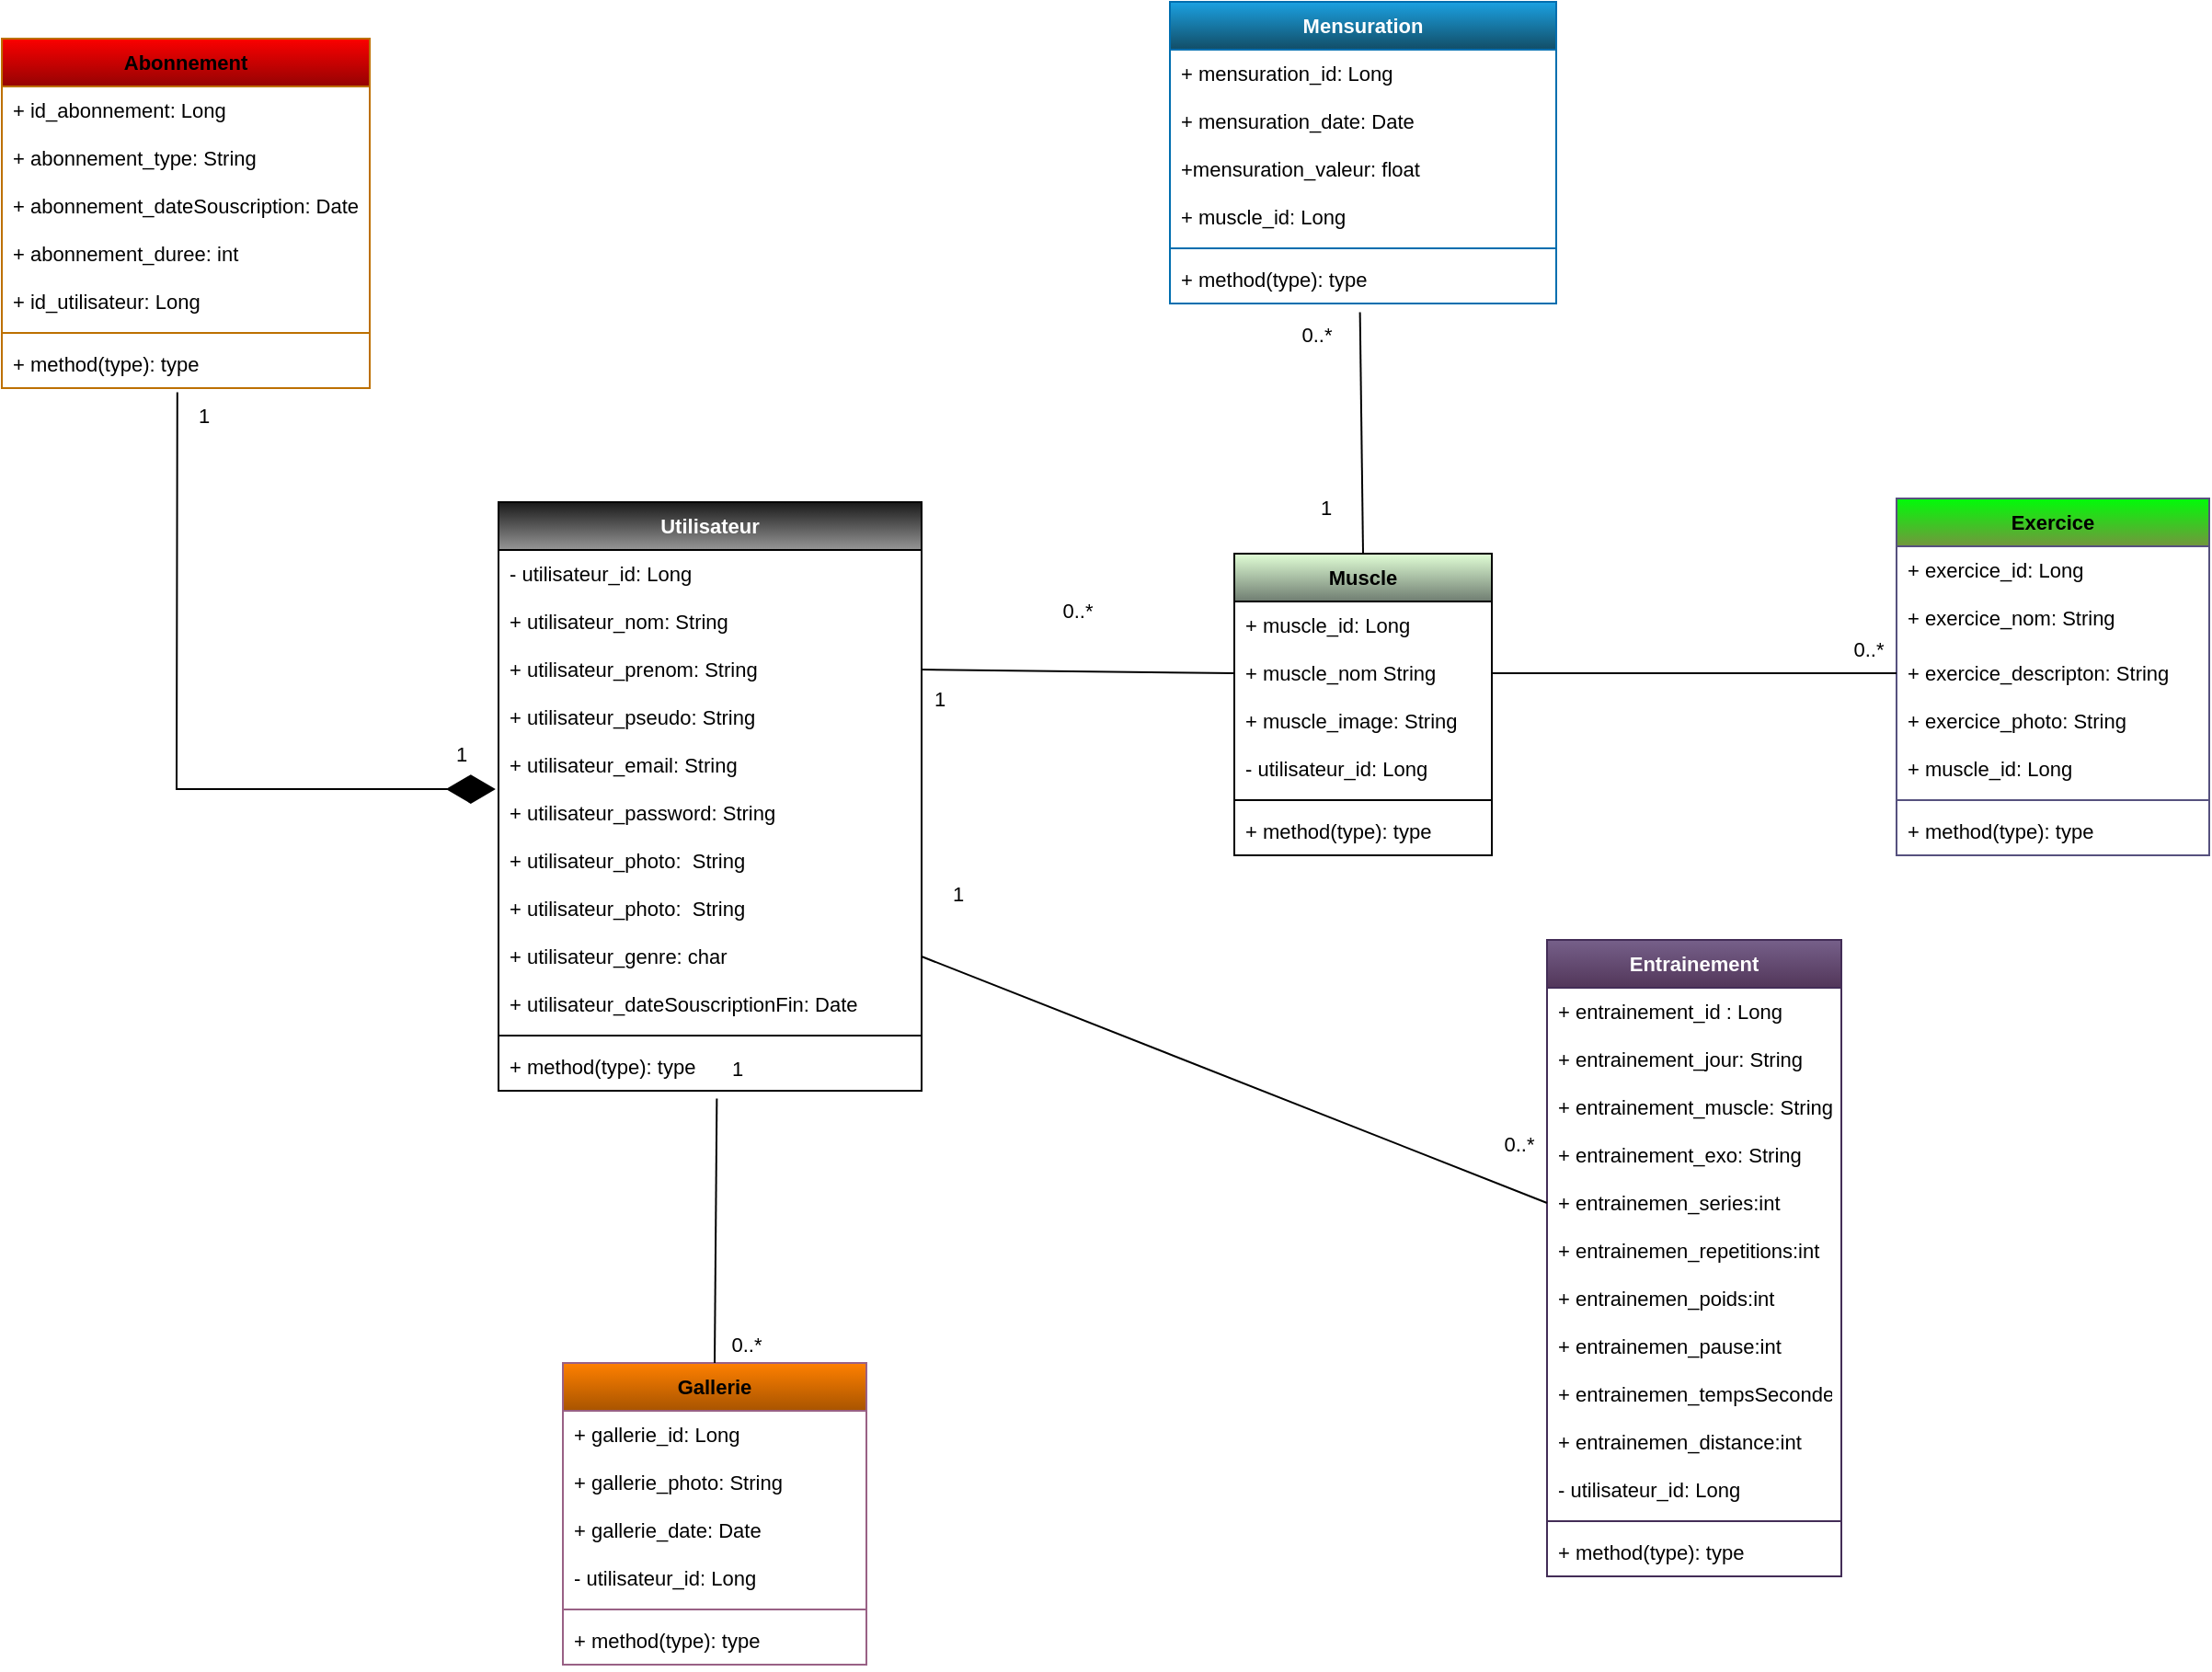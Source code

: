 <mxfile version="20.8.16" type="device"><diagram name="Page-1" id="GtJq1-gi2OG3j1ui8bxU"><mxGraphModel dx="1167" dy="1581" grid="1" gridSize="10" guides="1" tooltips="1" connect="1" arrows="1" fold="1" page="1" pageScale="1" pageWidth="1600" pageHeight="900" math="0" shadow="0"><root><mxCell id="0"/><mxCell id="1" parent="0"/><mxCell id="TCny6famTb7XUTwZRdns-1" value="Utilisateur" style="swimlane;fontStyle=1;align=center;verticalAlign=top;childLayout=stackLayout;horizontal=1;startSize=26;horizontalStack=0;resizeParent=1;resizeParentMax=0;resizeLast=0;collapsible=1;marginBottom=0;fontSize=11;labelBackgroundColor=none;labelBorderColor=none;fillColor=#191919;fontColor=#FFFFFF;gradientColor=#969696;" parent="1" vertex="1"><mxGeometry x="280" y="82" width="230" height="320" as="geometry"><mxRectangle x="230" y="80" width="100" height="30" as="alternateBounds"/></mxGeometry></mxCell><mxCell id="TCny6famTb7XUTwZRdns-2" value="- utilisateur_id: Long" style="text;strokeColor=none;fillColor=none;align=left;verticalAlign=top;spacingLeft=4;spacingRight=4;overflow=hidden;rotatable=0;points=[[0,0.5],[1,0.5]];portConstraint=eastwest;fontSize=11;" parent="TCny6famTb7XUTwZRdns-1" vertex="1"><mxGeometry y="26" width="230" height="26" as="geometry"/></mxCell><mxCell id="TCny6famTb7XUTwZRdns-3" value="+ utilisateur_nom: String" style="text;strokeColor=none;fillColor=none;align=left;verticalAlign=top;spacingLeft=4;spacingRight=4;overflow=hidden;rotatable=0;points=[[0,0.5],[1,0.5]];portConstraint=eastwest;fontSize=11;" parent="TCny6famTb7XUTwZRdns-1" vertex="1"><mxGeometry y="52" width="230" height="26" as="geometry"/></mxCell><mxCell id="TCny6famTb7XUTwZRdns-4" value="+ utilisateur_prenom: String" style="text;strokeColor=none;fillColor=none;align=left;verticalAlign=top;spacingLeft=4;spacingRight=4;overflow=hidden;rotatable=0;points=[[0,0.5],[1,0.5]];portConstraint=eastwest;fontSize=11;" parent="TCny6famTb7XUTwZRdns-1" vertex="1"><mxGeometry y="78" width="230" height="26" as="geometry"/></mxCell><mxCell id="TCny6famTb7XUTwZRdns-5" value="+ utilisateur_pseudo: String" style="text;strokeColor=none;fillColor=none;align=left;verticalAlign=top;spacingLeft=4;spacingRight=4;overflow=hidden;rotatable=0;points=[[0,0.5],[1,0.5]];portConstraint=eastwest;fontSize=11;" parent="TCny6famTb7XUTwZRdns-1" vertex="1"><mxGeometry y="104" width="230" height="26" as="geometry"/></mxCell><mxCell id="TCny6famTb7XUTwZRdns-6" value="+ utilisateur_email: String" style="text;strokeColor=none;fillColor=none;align=left;verticalAlign=top;spacingLeft=4;spacingRight=4;overflow=hidden;rotatable=0;points=[[0,0.5],[1,0.5]];portConstraint=eastwest;fontSize=11;" parent="TCny6famTb7XUTwZRdns-1" vertex="1"><mxGeometry y="130" width="230" height="26" as="geometry"/></mxCell><mxCell id="TCny6famTb7XUTwZRdns-8" value="+ utilisateur_password: String" style="text;strokeColor=none;fillColor=none;align=left;verticalAlign=top;spacingLeft=4;spacingRight=4;overflow=hidden;rotatable=0;points=[[0,0.5],[1,0.5]];portConstraint=eastwest;fontSize=11;" parent="TCny6famTb7XUTwZRdns-1" vertex="1"><mxGeometry y="156" width="230" height="26" as="geometry"/></mxCell><mxCell id="aJdgNCw2ylLCIcJ6jW31-4" value="+ utilisateur_photo:  String" style="text;strokeColor=none;fillColor=none;align=left;verticalAlign=top;spacingLeft=4;spacingRight=4;overflow=hidden;rotatable=0;points=[[0,0.5],[1,0.5]];portConstraint=eastwest;fontSize=11;" vertex="1" parent="TCny6famTb7XUTwZRdns-1"><mxGeometry y="182" width="230" height="26" as="geometry"/></mxCell><mxCell id="TCny6famTb7XUTwZRdns-9" value="+ utilisateur_photo:  String" style="text;strokeColor=none;fillColor=none;align=left;verticalAlign=top;spacingLeft=4;spacingRight=4;overflow=hidden;rotatable=0;points=[[0,0.5],[1,0.5]];portConstraint=eastwest;fontSize=11;" parent="TCny6famTb7XUTwZRdns-1" vertex="1"><mxGeometry y="208" width="230" height="26" as="geometry"/></mxCell><mxCell id="TCny6famTb7XUTwZRdns-10" value="+ utilisateur_genre: char" style="text;strokeColor=none;fillColor=none;align=left;verticalAlign=top;spacingLeft=4;spacingRight=4;overflow=hidden;rotatable=0;points=[[0,0.5],[1,0.5]];portConstraint=eastwest;fontSize=11;" parent="TCny6famTb7XUTwZRdns-1" vertex="1"><mxGeometry y="234" width="230" height="26" as="geometry"/></mxCell><mxCell id="TCny6famTb7XUTwZRdns-11" value="+ utilisateur_dateSouscriptionFin: Date" style="text;strokeColor=none;fillColor=none;align=left;verticalAlign=top;spacingLeft=4;spacingRight=4;overflow=hidden;rotatable=0;points=[[0,0.5],[1,0.5]];portConstraint=eastwest;labelBackgroundColor=#FFFFFF;labelBorderColor=none;fontSize=11;fontColor=#000000;" parent="TCny6famTb7XUTwZRdns-1" vertex="1"><mxGeometry y="260" width="230" height="26" as="geometry"/></mxCell><mxCell id="TCny6famTb7XUTwZRdns-12" value="" style="line;strokeWidth=1;fillColor=none;align=left;verticalAlign=middle;spacingTop=-1;spacingLeft=3;spacingRight=3;rotatable=0;labelPosition=right;points=[];portConstraint=eastwest;strokeColor=inherit;fontSize=11;" parent="TCny6famTb7XUTwZRdns-1" vertex="1"><mxGeometry y="286" width="230" height="8" as="geometry"/></mxCell><mxCell id="TCny6famTb7XUTwZRdns-13" value="+ method(type): type" style="text;strokeColor=none;fillColor=none;align=left;verticalAlign=top;spacingLeft=4;spacingRight=4;overflow=hidden;rotatable=0;points=[[0,0.5],[1,0.5]];portConstraint=eastwest;fontSize=11;" parent="TCny6famTb7XUTwZRdns-1" vertex="1"><mxGeometry y="294" width="230" height="26" as="geometry"/></mxCell><mxCell id="TCny6famTb7XUTwZRdns-14" value="Abonnement" style="swimlane;fontStyle=1;align=center;verticalAlign=top;childLayout=stackLayout;horizontal=1;startSize=26;horizontalStack=0;resizeParent=1;resizeParentMax=0;resizeLast=0;collapsible=1;marginBottom=0;fillColor=#FC0000;strokeColor=#BD7000;fontColor=#000000;gradientColor=#940303;fontSize=11;" parent="1" vertex="1"><mxGeometry x="10" y="-170" width="200" height="190" as="geometry"/></mxCell><mxCell id="TCny6famTb7XUTwZRdns-15" value="+ id_abonnement: Long" style="text;strokeColor=none;fillColor=none;align=left;verticalAlign=top;spacingLeft=4;spacingRight=4;overflow=hidden;rotatable=0;points=[[0,0.5],[1,0.5]];portConstraint=eastwest;fontSize=11;" parent="TCny6famTb7XUTwZRdns-14" vertex="1"><mxGeometry y="26" width="200" height="26" as="geometry"/></mxCell><mxCell id="TCny6famTb7XUTwZRdns-16" value="+ abonnement_type: String" style="text;strokeColor=none;fillColor=none;align=left;verticalAlign=top;spacingLeft=4;spacingRight=4;overflow=hidden;rotatable=0;points=[[0,0.5],[1,0.5]];portConstraint=eastwest;fontSize=11;" parent="TCny6famTb7XUTwZRdns-14" vertex="1"><mxGeometry y="52" width="200" height="26" as="geometry"/></mxCell><mxCell id="TCny6famTb7XUTwZRdns-17" value="+ abonnement_dateSouscription: Date" style="text;strokeColor=none;fillColor=none;align=left;verticalAlign=top;spacingLeft=4;spacingRight=4;overflow=hidden;rotatable=0;points=[[0,0.5],[1,0.5]];portConstraint=eastwest;labelBackgroundColor=#FFFFFF;labelBorderColor=none;fontSize=11;fontColor=#000000;" parent="TCny6famTb7XUTwZRdns-14" vertex="1"><mxGeometry y="78" width="200" height="26" as="geometry"/></mxCell><mxCell id="TCny6famTb7XUTwZRdns-18" value="+ abonnement_duree: int" style="text;strokeColor=none;fillColor=none;align=left;verticalAlign=top;spacingLeft=4;spacingRight=4;overflow=hidden;rotatable=0;points=[[0,0.5],[1,0.5]];portConstraint=eastwest;labelBackgroundColor=#FFFFFF;labelBorderColor=none;fontSize=11;fontColor=#000000;" parent="TCny6famTb7XUTwZRdns-14" vertex="1"><mxGeometry y="104" width="200" height="26" as="geometry"/></mxCell><mxCell id="TCny6famTb7XUTwZRdns-19" value="+ id_utilisateur: Long" style="text;strokeColor=none;fillColor=none;align=left;verticalAlign=top;spacingLeft=4;spacingRight=4;overflow=hidden;rotatable=0;points=[[0,0.5],[1,0.5]];portConstraint=eastwest;fontSize=11;" parent="TCny6famTb7XUTwZRdns-14" vertex="1"><mxGeometry y="130" width="200" height="26" as="geometry"/></mxCell><mxCell id="TCny6famTb7XUTwZRdns-20" value="" style="line;strokeWidth=1;fillColor=none;align=left;verticalAlign=middle;spacingTop=-1;spacingLeft=3;spacingRight=3;rotatable=0;labelPosition=right;points=[];portConstraint=eastwest;strokeColor=inherit;fontSize=11;" parent="TCny6famTb7XUTwZRdns-14" vertex="1"><mxGeometry y="156" width="200" height="8" as="geometry"/></mxCell><mxCell id="TCny6famTb7XUTwZRdns-21" value="+ method(type): type" style="text;strokeColor=none;fillColor=none;align=left;verticalAlign=top;spacingLeft=4;spacingRight=4;overflow=hidden;rotatable=0;points=[[0,0.5],[1,0.5]];portConstraint=eastwest;fontSize=11;" parent="TCny6famTb7XUTwZRdns-14" vertex="1"><mxGeometry y="164" width="200" height="26" as="geometry"/></mxCell><mxCell id="TCny6famTb7XUTwZRdns-22" value="Gallerie" style="swimlane;fontStyle=1;align=center;verticalAlign=top;childLayout=stackLayout;horizontal=1;startSize=26;horizontalStack=0;resizeParent=1;resizeParentMax=0;resizeLast=0;collapsible=1;marginBottom=0;fillColor=#FF8000;strokeColor=#996185;gradientColor=#A85400;fontSize=11;" parent="1" vertex="1"><mxGeometry x="315" y="550" width="165" height="164" as="geometry"/></mxCell><mxCell id="TCny6famTb7XUTwZRdns-23" value="+ gallerie_id: Long" style="text;strokeColor=none;fillColor=none;align=left;verticalAlign=top;spacingLeft=4;spacingRight=4;overflow=hidden;rotatable=0;points=[[0,0.5],[1,0.5]];portConstraint=eastwest;fontSize=11;" parent="TCny6famTb7XUTwZRdns-22" vertex="1"><mxGeometry y="26" width="165" height="26" as="geometry"/></mxCell><mxCell id="TCny6famTb7XUTwZRdns-24" value="+ gallerie_photo: String" style="text;strokeColor=none;fillColor=none;align=left;verticalAlign=top;spacingLeft=4;spacingRight=4;overflow=hidden;rotatable=0;points=[[0,0.5],[1,0.5]];portConstraint=eastwest;fontSize=11;" parent="TCny6famTb7XUTwZRdns-22" vertex="1"><mxGeometry y="52" width="165" height="26" as="geometry"/></mxCell><mxCell id="TCny6famTb7XUTwZRdns-25" value="+ gallerie_date: Date" style="text;strokeColor=none;fillColor=none;align=left;verticalAlign=top;spacingLeft=4;spacingRight=4;overflow=hidden;rotatable=0;points=[[0,0.5],[1,0.5]];portConstraint=eastwest;fontSize=11;" parent="TCny6famTb7XUTwZRdns-22" vertex="1"><mxGeometry y="78" width="165" height="26" as="geometry"/></mxCell><mxCell id="TCny6famTb7XUTwZRdns-123" value="- utilisateur_id: Long" style="text;strokeColor=none;fillColor=none;align=left;verticalAlign=top;spacingLeft=4;spacingRight=4;overflow=hidden;rotatable=0;points=[[0,0.5],[1,0.5]];portConstraint=eastwest;fontSize=11;" parent="TCny6famTb7XUTwZRdns-22" vertex="1"><mxGeometry y="104" width="165" height="26" as="geometry"/></mxCell><mxCell id="TCny6famTb7XUTwZRdns-27" value="" style="line;strokeWidth=1;fillColor=none;align=left;verticalAlign=middle;spacingTop=-1;spacingLeft=3;spacingRight=3;rotatable=0;labelPosition=right;points=[];portConstraint=eastwest;strokeColor=inherit;fontSize=11;" parent="TCny6famTb7XUTwZRdns-22" vertex="1"><mxGeometry y="130" width="165" height="8" as="geometry"/></mxCell><mxCell id="TCny6famTb7XUTwZRdns-28" value="+ method(type): type" style="text;strokeColor=none;fillColor=none;align=left;verticalAlign=top;spacingLeft=4;spacingRight=4;overflow=hidden;rotatable=0;points=[[0,0.5],[1,0.5]];portConstraint=eastwest;fontSize=11;" parent="TCny6famTb7XUTwZRdns-22" vertex="1"><mxGeometry y="138" width="165" height="26" as="geometry"/></mxCell><mxCell id="TCny6famTb7XUTwZRdns-47" value="Entrainement" style="swimlane;fontStyle=1;align=center;verticalAlign=top;childLayout=stackLayout;horizontal=1;startSize=26;horizontalStack=0;resizeParent=1;resizeParentMax=0;resizeLast=0;collapsible=1;marginBottom=0;fillColor=#76608A;fontColor=#ffffff;strokeColor=#432D57;gradientColor=#523659;fontSize=11;" parent="1" vertex="1"><mxGeometry x="850" y="320" width="160" height="346" as="geometry"/></mxCell><mxCell id="TCny6famTb7XUTwZRdns-48" value="+ entrainement_id : Long" style="text;strokeColor=none;fillColor=none;align=left;verticalAlign=top;spacingLeft=4;spacingRight=4;overflow=hidden;rotatable=0;points=[[0,0.5],[1,0.5]];portConstraint=eastwest;fontSize=11;" parent="TCny6famTb7XUTwZRdns-47" vertex="1"><mxGeometry y="26" width="160" height="26" as="geometry"/></mxCell><mxCell id="TCny6famTb7XUTwZRdns-49" value="+ entrainement_jour: String" style="text;strokeColor=none;fillColor=none;align=left;verticalAlign=top;spacingLeft=4;spacingRight=4;overflow=hidden;rotatable=0;points=[[0,0.5],[1,0.5]];portConstraint=eastwest;fontSize=11;" parent="TCny6famTb7XUTwZRdns-47" vertex="1"><mxGeometry y="52" width="160" height="26" as="geometry"/></mxCell><mxCell id="eXZTXSja8pm-7ieXgw4r-3" value="+ entrainement_muscle: String" style="text;strokeColor=none;fillColor=none;align=left;verticalAlign=top;spacingLeft=4;spacingRight=4;overflow=hidden;rotatable=0;points=[[0,0.5],[1,0.5]];portConstraint=eastwest;fontSize=11;" parent="TCny6famTb7XUTwZRdns-47" vertex="1"><mxGeometry y="78" width="160" height="26" as="geometry"/></mxCell><mxCell id="eXZTXSja8pm-7ieXgw4r-4" value="+ entrainement_exo: String" style="text;strokeColor=none;fillColor=none;align=left;verticalAlign=top;spacingLeft=4;spacingRight=4;overflow=hidden;rotatable=0;points=[[0,0.5],[1,0.5]];portConstraint=eastwest;fontSize=11;" parent="TCny6famTb7XUTwZRdns-47" vertex="1"><mxGeometry y="104" width="160" height="26" as="geometry"/></mxCell><mxCell id="TCny6famTb7XUTwZRdns-61" value="+ entrainemen_series:int" style="text;strokeColor=none;fillColor=none;align=left;verticalAlign=top;spacingLeft=4;spacingRight=4;overflow=hidden;rotatable=0;points=[[0,0.5],[1,0.5]];portConstraint=eastwest;fontSize=11;" parent="TCny6famTb7XUTwZRdns-47" vertex="1"><mxGeometry y="130" width="160" height="26" as="geometry"/></mxCell><mxCell id="TCny6famTb7XUTwZRdns-62" value="+ entrainemen_repetitions:int" style="text;strokeColor=none;fillColor=none;align=left;verticalAlign=top;spacingLeft=4;spacingRight=4;overflow=hidden;rotatable=0;points=[[0,0.5],[1,0.5]];portConstraint=eastwest;fontSize=11;" parent="TCny6famTb7XUTwZRdns-47" vertex="1"><mxGeometry y="156" width="160" height="26" as="geometry"/></mxCell><mxCell id="TCny6famTb7XUTwZRdns-60" value="+ entrainemen_poids:int" style="text;strokeColor=none;fillColor=none;align=left;verticalAlign=top;spacingLeft=4;spacingRight=4;overflow=hidden;rotatable=0;points=[[0,0.5],[1,0.5]];portConstraint=eastwest;fontSize=11;" parent="TCny6famTb7XUTwZRdns-47" vertex="1"><mxGeometry y="182" width="160" height="26" as="geometry"/></mxCell><mxCell id="TCny6famTb7XUTwZRdns-63" value="+ entrainemen_pause:int" style="text;strokeColor=none;fillColor=none;align=left;verticalAlign=top;spacingLeft=4;spacingRight=4;overflow=hidden;rotatable=0;points=[[0,0.5],[1,0.5]];portConstraint=eastwest;fontSize=11;" parent="TCny6famTb7XUTwZRdns-47" vertex="1"><mxGeometry y="208" width="160" height="26" as="geometry"/></mxCell><mxCell id="TCny6famTb7XUTwZRdns-64" value="+ entrainemen_tempsSecondes:int" style="text;strokeColor=none;fillColor=none;align=left;verticalAlign=top;spacingLeft=4;spacingRight=4;overflow=hidden;rotatable=0;points=[[0,0.5],[1,0.5]];portConstraint=eastwest;fontSize=11;" parent="TCny6famTb7XUTwZRdns-47" vertex="1"><mxGeometry y="234" width="160" height="26" as="geometry"/></mxCell><mxCell id="TCny6famTb7XUTwZRdns-65" value="+ entrainemen_distance:int" style="text;strokeColor=none;fillColor=none;align=left;verticalAlign=top;spacingLeft=4;spacingRight=4;overflow=hidden;rotatable=0;points=[[0,0.5],[1,0.5]];portConstraint=eastwest;fontSize=11;" parent="TCny6famTb7XUTwZRdns-47" vertex="1"><mxGeometry y="260" width="160" height="26" as="geometry"/></mxCell><mxCell id="eXZTXSja8pm-7ieXgw4r-2" value="- utilisateur_id: Long" style="text;strokeColor=none;fillColor=none;align=left;verticalAlign=top;spacingLeft=4;spacingRight=4;overflow=hidden;rotatable=0;points=[[0,0.5],[1,0.5]];portConstraint=eastwest;fontSize=11;" parent="TCny6famTb7XUTwZRdns-47" vertex="1"><mxGeometry y="286" width="160" height="26" as="geometry"/></mxCell><mxCell id="TCny6famTb7XUTwZRdns-55" value="" style="line;strokeWidth=1;fillColor=none;align=left;verticalAlign=middle;spacingTop=-1;spacingLeft=3;spacingRight=3;rotatable=0;labelPosition=right;points=[];portConstraint=eastwest;strokeColor=inherit;fontSize=11;" parent="TCny6famTb7XUTwZRdns-47" vertex="1"><mxGeometry y="312" width="160" height="8" as="geometry"/></mxCell><mxCell id="TCny6famTb7XUTwZRdns-56" value="+ method(type): type" style="text;strokeColor=none;fillColor=none;align=left;verticalAlign=top;spacingLeft=4;spacingRight=4;overflow=hidden;rotatable=0;points=[[0,0.5],[1,0.5]];portConstraint=eastwest;fontSize=11;" parent="TCny6famTb7XUTwZRdns-47" vertex="1"><mxGeometry y="320" width="160" height="26" as="geometry"/></mxCell><mxCell id="TCny6famTb7XUTwZRdns-68" value="Exercice" style="swimlane;fontStyle=1;align=center;verticalAlign=top;childLayout=stackLayout;horizontal=1;startSize=26;horizontalStack=0;resizeParent=1;resizeParentMax=0;resizeLast=0;collapsible=1;marginBottom=0;fillColor=#00FC08;strokeColor=#56517e;gradientColor=#73963D;fontSize=11;" parent="1" vertex="1"><mxGeometry x="1040" y="80" width="170" height="194" as="geometry"/></mxCell><mxCell id="TCny6famTb7XUTwZRdns-69" value="+ exercice_id: Long" style="text;strokeColor=none;fillColor=none;align=left;verticalAlign=top;spacingLeft=4;spacingRight=4;overflow=hidden;rotatable=0;points=[[0,0.5],[1,0.5]];portConstraint=eastwest;fontSize=11;" parent="TCny6famTb7XUTwZRdns-68" vertex="1"><mxGeometry y="26" width="170" height="26" as="geometry"/></mxCell><mxCell id="TCny6famTb7XUTwZRdns-70" value="+ exercice_nom: String" style="text;strokeColor=none;fillColor=none;align=left;verticalAlign=top;spacingLeft=4;spacingRight=4;overflow=hidden;rotatable=0;points=[[0,0.5],[1,0.5]];portConstraint=eastwest;fontSize=11;" parent="TCny6famTb7XUTwZRdns-68" vertex="1"><mxGeometry y="52" width="170" height="30" as="geometry"/></mxCell><mxCell id="TCny6famTb7XUTwZRdns-71" value="+ exercice_descripton: String" style="text;strokeColor=none;fillColor=none;align=left;verticalAlign=top;spacingLeft=4;spacingRight=4;overflow=hidden;rotatable=0;points=[[0,0.5],[1,0.5]];portConstraint=eastwest;fontSize=11;" parent="TCny6famTb7XUTwZRdns-68" vertex="1"><mxGeometry y="82" width="170" height="26" as="geometry"/></mxCell><mxCell id="TCny6famTb7XUTwZRdns-72" value="+ exercice_photo: String&#10;" style="text;strokeColor=none;fillColor=none;align=left;verticalAlign=top;spacingLeft=4;spacingRight=4;overflow=hidden;rotatable=0;points=[[0,0.5],[1,0.5]];portConstraint=eastwest;fontSize=11;" parent="TCny6famTb7XUTwZRdns-68" vertex="1"><mxGeometry y="108" width="170" height="26" as="geometry"/></mxCell><mxCell id="TCny6famTb7XUTwZRdns-120" value="+ muscle_id: Long" style="text;strokeColor=none;fillColor=none;align=left;verticalAlign=top;spacingLeft=4;spacingRight=4;overflow=hidden;rotatable=0;points=[[0,0.5],[1,0.5]];portConstraint=eastwest;fontSize=11;" parent="TCny6famTb7XUTwZRdns-68" vertex="1"><mxGeometry y="134" width="170" height="26" as="geometry"/></mxCell><mxCell id="TCny6famTb7XUTwZRdns-75" value="" style="line;strokeWidth=1;fillColor=none;align=left;verticalAlign=middle;spacingTop=-1;spacingLeft=3;spacingRight=3;rotatable=0;labelPosition=right;points=[];portConstraint=eastwest;strokeColor=inherit;fontSize=11;" parent="TCny6famTb7XUTwZRdns-68" vertex="1"><mxGeometry y="160" width="170" height="8" as="geometry"/></mxCell><mxCell id="TCny6famTb7XUTwZRdns-76" value="+ method(type): type" style="text;strokeColor=none;fillColor=none;align=left;verticalAlign=top;spacingLeft=4;spacingRight=4;overflow=hidden;rotatable=0;points=[[0,0.5],[1,0.5]];portConstraint=eastwest;fontSize=11;" parent="TCny6famTb7XUTwZRdns-68" vertex="1"><mxGeometry y="168" width="170" height="26" as="geometry"/></mxCell><mxCell id="TCny6famTb7XUTwZRdns-77" value="Muscle" style="swimlane;fontStyle=1;align=center;verticalAlign=top;childLayout=stackLayout;horizontal=1;startSize=26;horizontalStack=0;resizeParent=1;resizeParentMax=0;resizeLast=0;collapsible=1;marginBottom=0;fillColor=#E1FFD6;gradientColor=#6F7D71;fontSize=11;" parent="1" vertex="1"><mxGeometry x="680" y="110" width="140" height="164" as="geometry"/></mxCell><mxCell id="TCny6famTb7XUTwZRdns-78" value="+ muscle_id: Long" style="text;strokeColor=none;fillColor=none;align=left;verticalAlign=top;spacingLeft=4;spacingRight=4;overflow=hidden;rotatable=0;points=[[0,0.5],[1,0.5]];portConstraint=eastwest;fontSize=11;" parent="TCny6famTb7XUTwZRdns-77" vertex="1"><mxGeometry y="26" width="140" height="26" as="geometry"/></mxCell><mxCell id="TCny6famTb7XUTwZRdns-79" value="+ muscle_nom String" style="text;strokeColor=none;fillColor=none;align=left;verticalAlign=top;spacingLeft=4;spacingRight=4;overflow=hidden;rotatable=0;points=[[0,0.5],[1,0.5]];portConstraint=eastwest;fontSize=11;" parent="TCny6famTb7XUTwZRdns-77" vertex="1"><mxGeometry y="52" width="140" height="26" as="geometry"/></mxCell><mxCell id="TCny6famTb7XUTwZRdns-80" value="+ muscle_image: String" style="text;strokeColor=none;fillColor=none;align=left;verticalAlign=top;spacingLeft=4;spacingRight=4;overflow=hidden;rotatable=0;points=[[0,0.5],[1,0.5]];portConstraint=eastwest;fontSize=11;" parent="TCny6famTb7XUTwZRdns-77" vertex="1"><mxGeometry y="78" width="140" height="26" as="geometry"/></mxCell><mxCell id="TCny6famTb7XUTwZRdns-121" value="- utilisateur_id: Long" style="text;strokeColor=none;fillColor=none;align=left;verticalAlign=top;spacingLeft=4;spacingRight=4;overflow=hidden;rotatable=0;points=[[0,0.5],[1,0.5]];portConstraint=eastwest;fontSize=11;" parent="TCny6famTb7XUTwZRdns-77" vertex="1"><mxGeometry y="104" width="140" height="26" as="geometry"/></mxCell><mxCell id="TCny6famTb7XUTwZRdns-81" value="" style="line;strokeWidth=1;fillColor=none;align=left;verticalAlign=middle;spacingTop=-1;spacingLeft=3;spacingRight=3;rotatable=0;labelPosition=right;points=[];portConstraint=eastwest;strokeColor=inherit;fontSize=11;" parent="TCny6famTb7XUTwZRdns-77" vertex="1"><mxGeometry y="130" width="140" height="8" as="geometry"/></mxCell><mxCell id="TCny6famTb7XUTwZRdns-82" value="+ method(type): type" style="text;strokeColor=none;fillColor=none;align=left;verticalAlign=top;spacingLeft=4;spacingRight=4;overflow=hidden;rotatable=0;points=[[0,0.5],[1,0.5]];portConstraint=eastwest;fontSize=11;" parent="TCny6famTb7XUTwZRdns-77" vertex="1"><mxGeometry y="138" width="140" height="26" as="geometry"/></mxCell><mxCell id="TCny6famTb7XUTwZRdns-83" value="" style="endArrow=none;html=1;rounded=0;fontSize=11;fontColor=default;exitX=0;exitY=0.5;exitDx=0;exitDy=0;entryX=1;entryY=0.5;entryDx=0;entryDy=0;" parent="1" source="TCny6famTb7XUTwZRdns-79" target="TCny6famTb7XUTwZRdns-4" edge="1"><mxGeometry width="50" height="50" relative="1" as="geometry"><mxPoint x="1465" y="660" as="sourcePoint"/><mxPoint x="1465.51" y="519.872" as="targetPoint"/></mxGeometry></mxCell><mxCell id="TCny6famTb7XUTwZRdns-84" value="" style="endArrow=none;html=1;rounded=0;entryX=1;entryY=0.5;entryDx=0;entryDy=0;exitX=0;exitY=0.5;exitDx=0;exitDy=0;" parent="1" source="TCny6famTb7XUTwZRdns-71" target="TCny6famTb7XUTwZRdns-79" edge="1"><mxGeometry width="50" height="50" relative="1" as="geometry"><mxPoint x="880" y="380" as="sourcePoint"/><mxPoint x="930" y="330" as="targetPoint"/></mxGeometry></mxCell><mxCell id="TCny6famTb7XUTwZRdns-85" value="" style="endArrow=none;html=1;rounded=0;entryX=0;entryY=0.5;entryDx=0;entryDy=0;exitX=1;exitY=0.5;exitDx=0;exitDy=0;" parent="1" source="TCny6famTb7XUTwZRdns-10" target="TCny6famTb7XUTwZRdns-61" edge="1"><mxGeometry width="50" height="50" relative="1" as="geometry"><mxPoint x="870" y="365" as="sourcePoint"/><mxPoint x="930" y="330" as="targetPoint"/></mxGeometry></mxCell><mxCell id="TCny6famTb7XUTwZRdns-86" value="" style="endArrow=none;html=1;rounded=0;exitX=0.5;exitY=0;exitDx=0;exitDy=0;entryX=0.516;entryY=1.162;entryDx=0;entryDy=0;entryPerimeter=0;" parent="1" source="TCny6famTb7XUTwZRdns-22" target="TCny6famTb7XUTwZRdns-13" edge="1"><mxGeometry width="50" height="50" relative="1" as="geometry"><mxPoint x="400" y="480" as="sourcePoint"/><mxPoint x="450" y="430" as="targetPoint"/></mxGeometry></mxCell><mxCell id="TCny6famTb7XUTwZRdns-87" value="" style="endArrow=diamondThin;endFill=1;endSize=24;html=1;rounded=0;entryX=-0.007;entryY=0.001;entryDx=0;entryDy=0;fontSize=11;entryPerimeter=0;exitX=0.477;exitY=1.088;exitDx=0;exitDy=0;exitPerimeter=0;" parent="1" source="TCny6famTb7XUTwZRdns-21" target="TCny6famTb7XUTwZRdns-8" edge="1"><mxGeometry width="160" relative="1" as="geometry"><mxPoint x="70" y="60" as="sourcePoint"/><mxPoint x="297.93" y="357.458" as="targetPoint"/><Array as="points"><mxPoint x="105" y="238"/></Array></mxGeometry></mxCell><mxCell id="TCny6famTb7XUTwZRdns-89" value="1" style="text;html=1;strokeColor=none;fillColor=none;align=center;verticalAlign=middle;whiteSpace=wrap;rounded=0;fontSize=11;" parent="1" vertex="1"><mxGeometry x="400" y="375" width="20" height="30" as="geometry"/></mxCell><mxCell id="TCny6famTb7XUTwZRdns-91" value="1" style="text;html=1;strokeColor=none;fillColor=none;align=center;verticalAlign=middle;whiteSpace=wrap;rounded=0;fontSize=11;" parent="1" vertex="1"><mxGeometry x="520" y="280" width="20" height="30" as="geometry"/></mxCell><mxCell id="TCny6famTb7XUTwZRdns-92" value="1" style="text;html=1;strokeColor=none;fillColor=none;align=center;verticalAlign=middle;whiteSpace=wrap;rounded=0;fontSize=11;" parent="1" vertex="1"><mxGeometry x="510" y="174" width="20" height="30" as="geometry"/></mxCell><mxCell id="TCny6famTb7XUTwZRdns-93" value="1" style="text;html=1;strokeColor=none;fillColor=none;align=center;verticalAlign=middle;whiteSpace=wrap;rounded=0;fontSize=11;" parent="1" vertex="1"><mxGeometry x="250" y="204" width="20" height="30" as="geometry"/></mxCell><mxCell id="TCny6famTb7XUTwZRdns-95" value="0..*" style="text;html=1;strokeColor=none;fillColor=none;align=center;verticalAlign=middle;whiteSpace=wrap;rounded=0;fontSize=11;" parent="1" vertex="1"><mxGeometry x="580" y="130" width="30" height="21" as="geometry"/></mxCell><mxCell id="TCny6famTb7XUTwZRdns-96" value="0..*" style="text;html=1;strokeColor=none;fillColor=none;align=center;verticalAlign=middle;whiteSpace=wrap;rounded=0;fontSize=11;" parent="1" vertex="1"><mxGeometry x="1010" y="151" width="30" height="21" as="geometry"/></mxCell><mxCell id="TCny6famTb7XUTwZRdns-97" value="0..*" style="text;html=1;strokeColor=none;fillColor=none;align=center;verticalAlign=middle;whiteSpace=wrap;rounded=0;fontSize=11;" parent="1" vertex="1"><mxGeometry x="820" y="420" width="30" height="21" as="geometry"/></mxCell><mxCell id="TCny6famTb7XUTwZRdns-101" value="1" style="text;html=1;strokeColor=none;fillColor=none;align=center;verticalAlign=middle;whiteSpace=wrap;rounded=0;fontSize=11;" parent="1" vertex="1"><mxGeometry x="110" y="20" width="20" height="30" as="geometry"/></mxCell><mxCell id="TCny6famTb7XUTwZRdns-106" value="Mensuration" style="swimlane;fontStyle=1;align=center;verticalAlign=top;childLayout=stackLayout;horizontal=1;startSize=26;horizontalStack=0;resizeParent=1;resizeParentMax=0;resizeLast=0;collapsible=1;marginBottom=0;fillColor=#1BA1E2;strokeColor=#006EAF;fontColor=#ffffff;gradientColor=#124D66;fontSize=11;" parent="1" vertex="1"><mxGeometry x="645" y="-190" width="210" height="164" as="geometry"/></mxCell><mxCell id="TCny6famTb7XUTwZRdns-107" value="+ mensuration_id: Long" style="text;strokeColor=none;fillColor=none;align=left;verticalAlign=top;spacingLeft=4;spacingRight=4;overflow=hidden;rotatable=0;points=[[0,0.5],[1,0.5]];portConstraint=eastwest;fontSize=11;" parent="TCny6famTb7XUTwZRdns-106" vertex="1"><mxGeometry y="26" width="210" height="26" as="geometry"/></mxCell><mxCell id="TCny6famTb7XUTwZRdns-108" value="+ mensuration_date: Date" style="text;strokeColor=none;fillColor=none;align=left;verticalAlign=top;spacingLeft=4;spacingRight=4;overflow=hidden;rotatable=0;points=[[0,0.5],[1,0.5]];portConstraint=eastwest;fontSize=11;" parent="TCny6famTb7XUTwZRdns-106" vertex="1"><mxGeometry y="52" width="210" height="26" as="geometry"/></mxCell><mxCell id="TCny6famTb7XUTwZRdns-109" value="+mensuration_valeur: float" style="text;strokeColor=none;fillColor=none;align=left;verticalAlign=top;spacingLeft=4;spacingRight=4;overflow=hidden;rotatable=0;points=[[0,0.5],[1,0.5]];portConstraint=eastwest;fontSize=11;" parent="TCny6famTb7XUTwZRdns-106" vertex="1"><mxGeometry y="78" width="210" height="26" as="geometry"/></mxCell><mxCell id="TCny6famTb7XUTwZRdns-119" value="+ muscle_id: Long" style="text;strokeColor=none;fillColor=none;align=left;verticalAlign=top;spacingLeft=4;spacingRight=4;overflow=hidden;rotatable=0;points=[[0,0.5],[1,0.5]];portConstraint=eastwest;fontSize=11;" parent="TCny6famTb7XUTwZRdns-106" vertex="1"><mxGeometry y="104" width="210" height="26" as="geometry"/></mxCell><mxCell id="TCny6famTb7XUTwZRdns-112" value="" style="line;strokeWidth=1;fillColor=none;align=left;verticalAlign=middle;spacingTop=-1;spacingLeft=3;spacingRight=3;rotatable=0;labelPosition=right;points=[];portConstraint=eastwest;strokeColor=inherit;fontSize=11;" parent="TCny6famTb7XUTwZRdns-106" vertex="1"><mxGeometry y="130" width="210" height="8" as="geometry"/></mxCell><mxCell id="TCny6famTb7XUTwZRdns-113" value="+ method(type): type" style="text;strokeColor=none;fillColor=none;align=left;verticalAlign=top;spacingLeft=4;spacingRight=4;overflow=hidden;rotatable=0;points=[[0,0.5],[1,0.5]];portConstraint=eastwest;fontSize=11;" parent="TCny6famTb7XUTwZRdns-106" vertex="1"><mxGeometry y="138" width="210" height="26" as="geometry"/></mxCell><mxCell id="TCny6famTb7XUTwZRdns-114" value="" style="endArrow=none;html=1;rounded=0;exitX=0.5;exitY=0;exitDx=0;exitDy=0;entryX=0.492;entryY=1.182;entryDx=0;entryDy=0;entryPerimeter=0;" parent="1" source="TCny6famTb7XUTwZRdns-77" target="TCny6famTb7XUTwZRdns-113" edge="1"><mxGeometry width="50" height="50" relative="1" as="geometry"><mxPoint x="575" y="560" as="sourcePoint"/><mxPoint x="520" y="451" as="targetPoint"/></mxGeometry></mxCell><mxCell id="TCny6famTb7XUTwZRdns-115" value="1" style="text;html=1;strokeColor=none;fillColor=none;align=center;verticalAlign=middle;whiteSpace=wrap;rounded=0;fontSize=11;" parent="1" vertex="1"><mxGeometry x="720" y="70" width="20" height="30" as="geometry"/></mxCell><mxCell id="TCny6famTb7XUTwZRdns-116" value="0..*" style="text;html=1;strokeColor=none;fillColor=none;align=center;verticalAlign=middle;whiteSpace=wrap;rounded=0;fontSize=11;" parent="1" vertex="1"><mxGeometry x="710" y="-20" width="30" height="21" as="geometry"/></mxCell><mxCell id="TCny6famTb7XUTwZRdns-124" value="0..*" style="text;html=1;strokeColor=none;fillColor=none;align=center;verticalAlign=middle;whiteSpace=wrap;rounded=0;fontSize=11;" parent="1" vertex="1"><mxGeometry x="400" y="529" width="30" height="21" as="geometry"/></mxCell></root></mxGraphModel></diagram></mxfile>